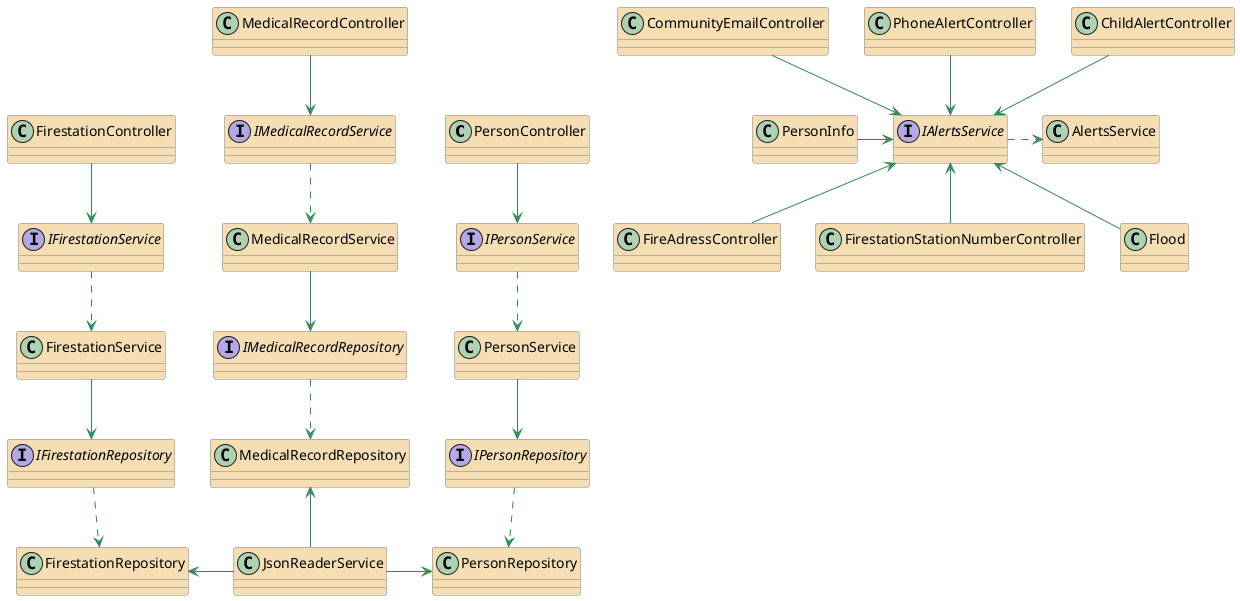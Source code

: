 @startuml
'https://plantuml.com/use-case-diagram

skinparam class {
BackgroundColor Wheat
ArrowColor SeaGreen
BorderColor Grey
}
skinparam stereotypeCBackgroundColor Grey

class PersonController
PersonController --> IPersonService
IPersonService --[dashed]> PersonService
PersonService --> IPersonRepository
IPersonRepository --[dashed]> PersonRepository

class FirestationController
FirestationController --> IFirestationService
IFirestationService --[dashed]> FirestationService
FirestationService --> IFirestationRepository
IFirestationRepository --[dashed]> FirestationRepository

class MedicalRecordController
MedicalRecordController --> IMedicalRecordService
IMedicalRecordService --[dashed]> MedicalRecordService
MedicalRecordService --> IMedicalRecordRepository
IMedicalRecordRepository --[dashed]> MedicalRecordRepository

class CommunityEmailController
CommunityEmailController -down-> IAlertsService

class PhoneAlertController
PhoneAlertController -down-> IAlertsService

class ChildAlertController
ChildAlertController -down-> IAlertsService

class FireAdressController
FireAdressController -up-> IAlertsService

class FirestationStationNumberController
FirestationStationNumberController -up-> IAlertsService

class Flood
Flood -up-> IAlertsService

class PersonInfo
PersonInfo -right-> IAlertsService

class IAlertsService
IAlertsService -[dashed]right-> AlertsService

class JsonReaderService
'IReaderService <|- JsonReaderService
JsonReaderService -right-> PersonRepository
JsonReaderService -left-> FirestationRepository
JsonReaderService -up-> MedicalRecordRepository

interface IFirestationRepository
interface IMedicalRecordRepository
interface IPersonRepository

class FirestationRepository
class MedicalRecordRepository
class PersonRepository

interface IFirestationService
interface IMedicalRecordService
interface IPersonService
interface IAlertsService
'interface IReaderService

class FirestationService
class MedicalRecordService
class PersonService
class JsonReaderService

@enduml
